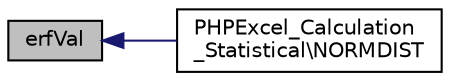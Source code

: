 digraph "erfVal"
{
  edge [fontname="Helvetica",fontsize="10",labelfontname="Helvetica",labelfontsize="10"];
  node [fontname="Helvetica",fontsize="10",shape=record];
  rankdir="LR";
  Node79 [label="erfVal",height=0.2,width=0.4,color="black", fillcolor="grey75", style="filled", fontcolor="black"];
  Node79 -> Node80 [dir="back",color="midnightblue",fontsize="10",style="solid",fontname="Helvetica"];
  Node80 [label="PHPExcel_Calculation\l_Statistical\\NORMDIST",height=0.2,width=0.4,color="black", fillcolor="white", style="filled",URL="$class_p_h_p_excel___calculation___statistical.html#a60dca79273e886fd71e1ec9a3c409403"];
}
